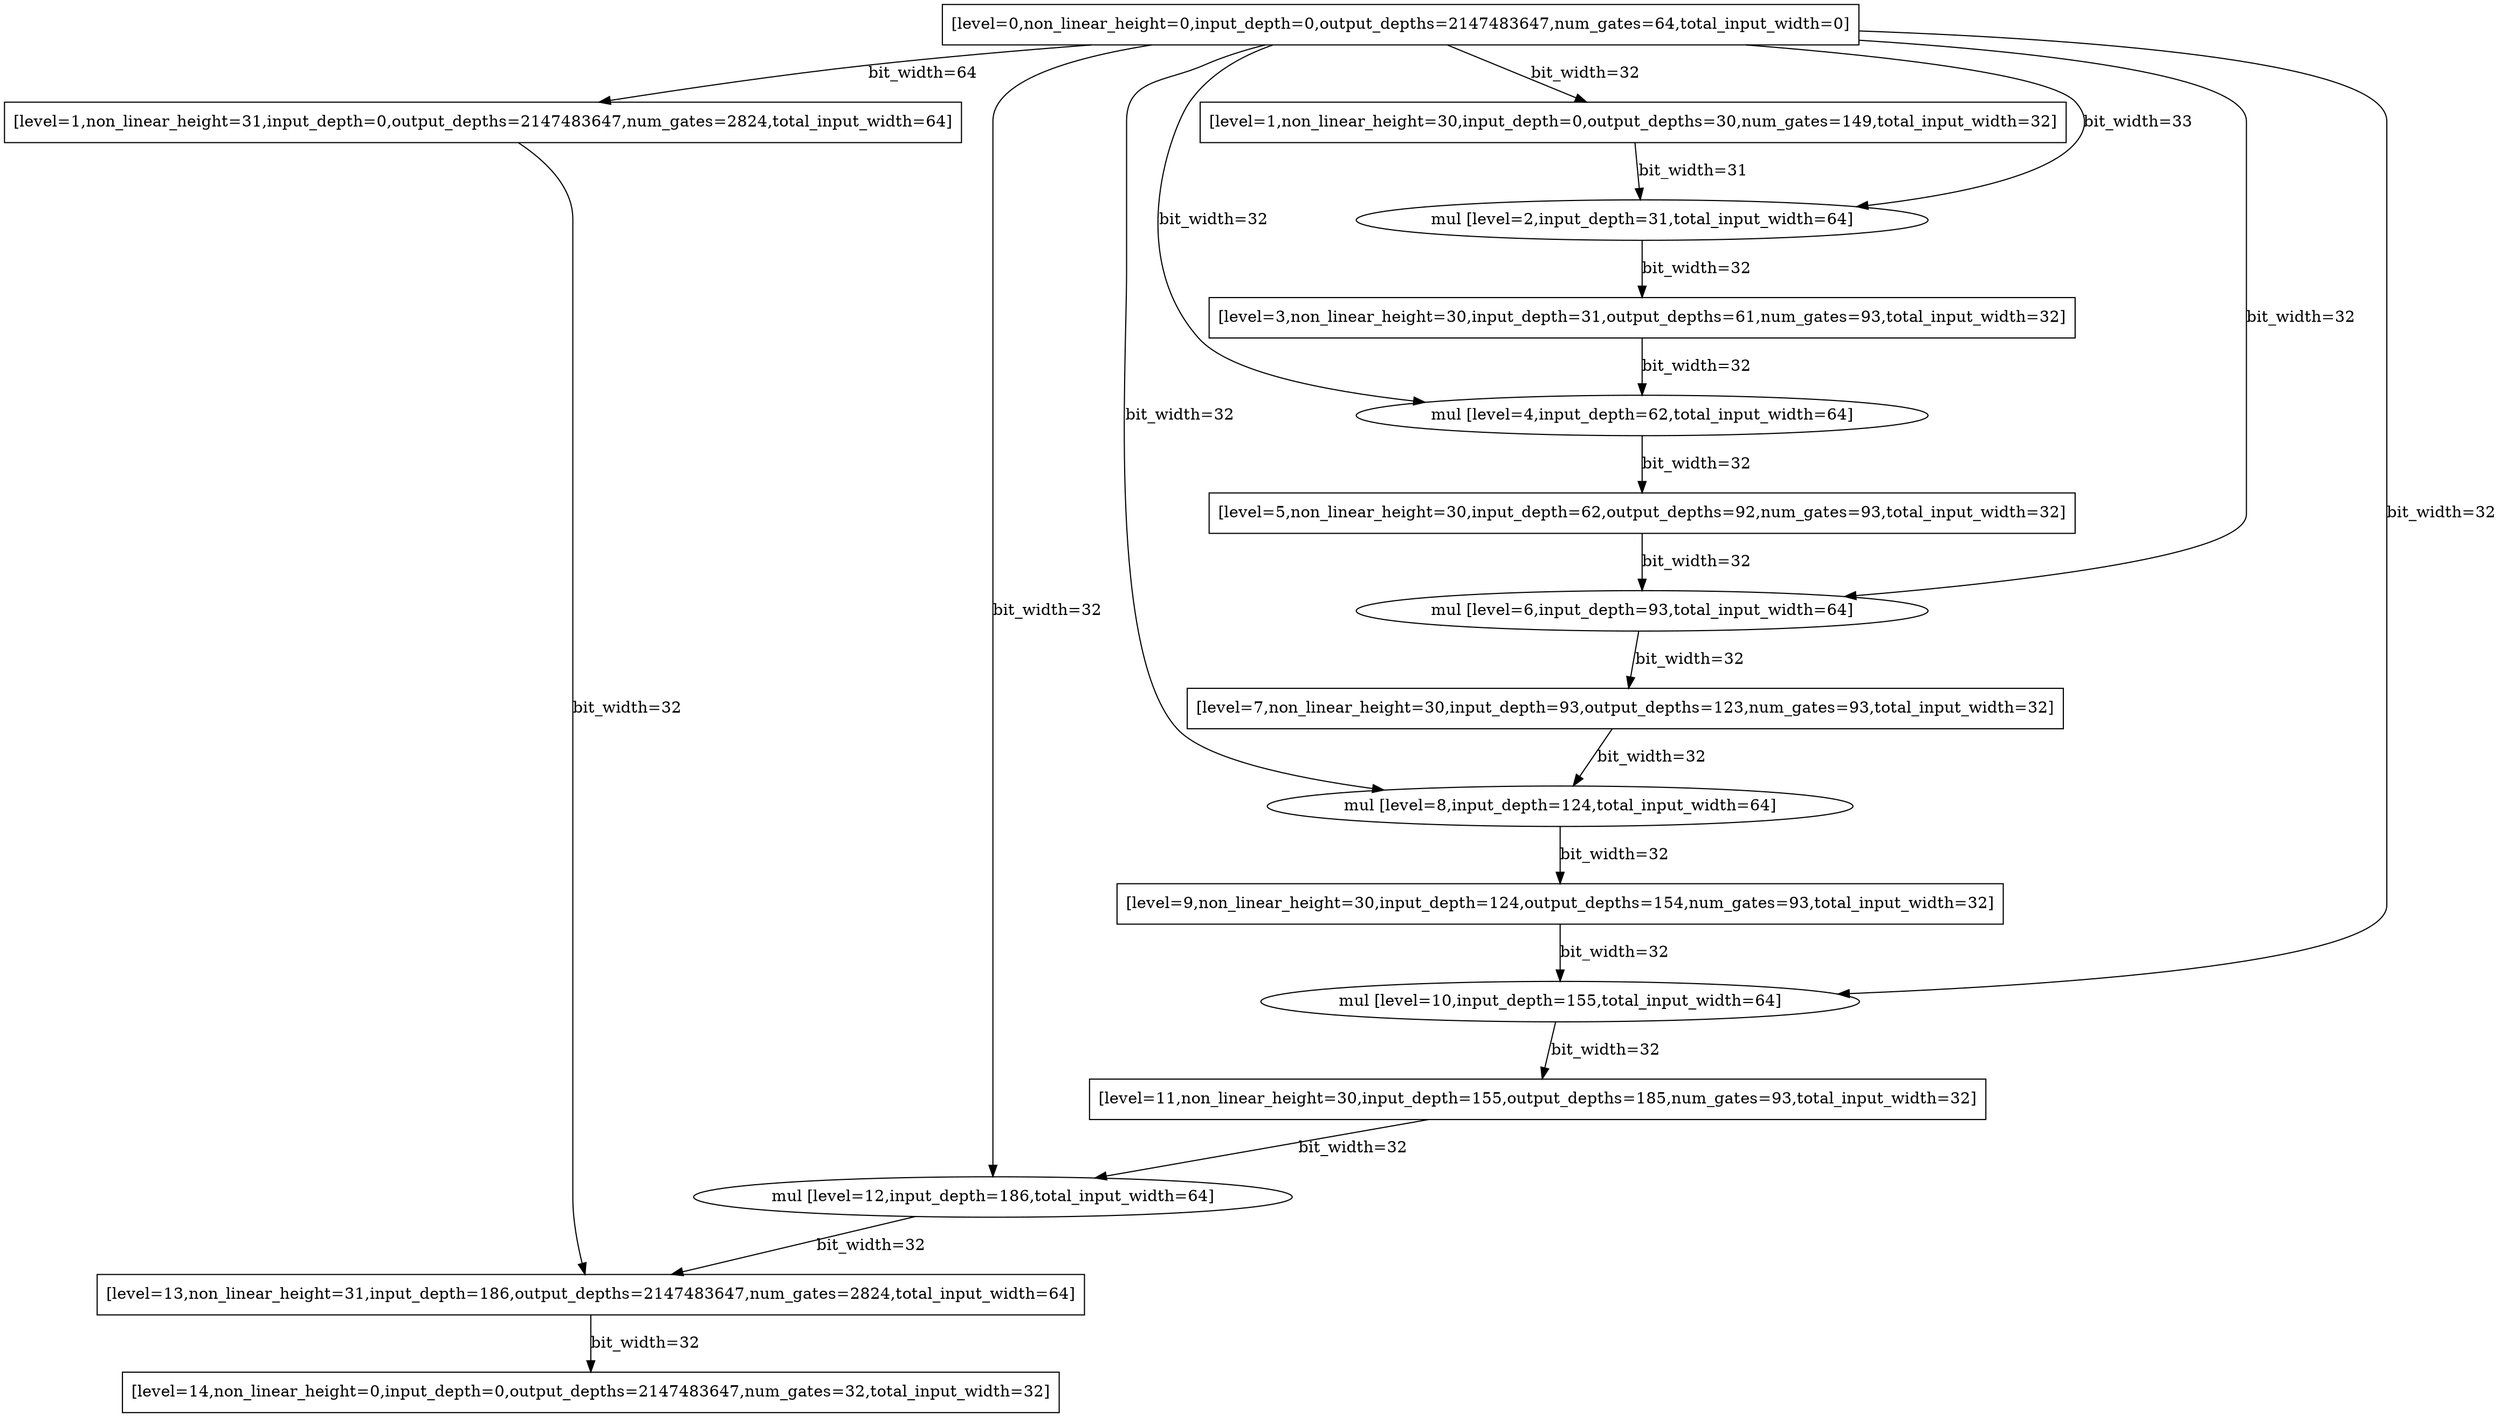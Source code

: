// size-optimized, no-minimization
digraph {
	subgraph level_0 {
		rank=same;
		"root" [label="[level=0,non_linear_height=0,input_depth=0,output_depths=2147483647,num_gates=64,total_input_width=0]" shape=box input_depth=0 output_depths="2147483647" non_linear_height=0 num_non_linear_gates=0 total_input_width=0];
	}
	subgraph level_1 {
		rank=same;
		"3" [label="[level=1,non_linear_height=30,input_depth=0,output_depths=30,num_gates=149,total_input_width=32]" shape=box input_depth=0 output_depths="30" non_linear_height=30 num_non_linear_gates=30 total_input_width=32];
		"2" [label="[level=1,non_linear_height=31,input_depth=0,output_depths=2147483647,num_gates=2824,total_input_width=64]" shape=box input_depth=0 output_depths="2147483647" non_linear_height=31 num_non_linear_gates=993 total_input_width=64];
	}
	"root" -> "3" [label="bit_width=32" bit_width=32 input_gates="0:1,1:1,2:1,3:1,4:1,5:1,6:1,7:1,8:1,9:1,10:1,11:1,12:1,13:1,14:1,15:1,16:1,17:1,18:1,19:1,20:1,21:1,22:1,23:1,24:1,25:1,26:1,27:1,28:1,29:1,30:1,31:1"];
	"root" -> "2" [label="bit_width=64" bit_width=64 input_gates="32:1,33:1,0:1,17:1,34:1,35:1,36:1,19:1,3:1,37:1,38:1,39:1,40:1,41:1,42:1,43:1,5:1,30:1,29:1,8:1,6:1,7:1,44:1,45:1,25:1,26:1,24:1,9:1,46:1,23:1,16:1,47:1,10:1,48:1,31:1,12:1,14:1,49:1,13:1,50:1,51:1,11:1,52:1,53:1,20:1,54:1,15:1,55:1,56:1,57:1,21:1,27:1,58:1,1:1,4:1,18:1,59:1,28:1,60:1,2:1,61:1,62:1,22:1,63:1"];
	subgraph level_2 {
		rank=same;
		"4" [label="mul [level=2,input_depth=31,total_input_width=64]" call_id="0" func_name="mul" gate_depth=31 total_input_width=64];
	}
	"root" -> "4" [label="bit_width=33" bit_width=33 input_gates="47:1,33:1,34:1,35:1,49:1,37:1,38:1,39:1,40:1,41:1,42:1,63:1,59:1,51:1,62:1,61:1,50:1,44:1,45:1,58:1,32:1,54:1,16:1,53:1,55:1,60:1,52:1,36:1,56:1,57:1,43:1,48:1,46:1"];
	"3" -> "4" [label="bit_width=31" bit_width=31 input_gates="64:1,65:1,66:1,67:1,68:1,69:1,70:1,71:1,72:1,73:1,74:1,75:1,76:1,77:1,78:1,79:1,80:1,81:1,82:1,83:1,84:1,85:1,86:1,87:1,88:1,89:1,90:1,91:1,92:1,93:1,94:1"];
	subgraph level_3 {
		rank=same;
		"5" [label="[level=3,non_linear_height=30,input_depth=31,output_depths=61,num_gates=93,total_input_width=32]" shape=box input_depth=31 output_depths="61" non_linear_height=30 num_non_linear_gates=30 total_input_width=32];
	}
	"4" -> "5" [label="bit_width=32" bit_width=32 input_gates="95:1,96:1,97:1,98:1,99:1,100:1,101:1,102:1,103:1,104:1,105:1,106:1,107:1,108:1,109:1,110:1,111:1,112:1,113:1,114:1,115:1,116:1,117:1,118:1,119:1,120:1,121:1,122:1,123:1,124:1,125:1,126:1"];
	subgraph level_4 {
		rank=same;
		"6" [label="mul [level=4,input_depth=62,total_input_width=64]" call_id="1" func_name="mul" gate_depth=62 total_input_width=64];
	}
	"root" -> "6" [label="bit_width=32" bit_width=32 input_gates="29:1,28:1,27:1,26:1,25:1,24:1,22:1,21:1,20:1,19:1,23:1,16:1,15:1,31:1,12:1,14:1,13:1,11:1,10:1,9:1,8:1,30:1,5:1,3:1,2:1,18:1,4:1,1:1,17:1,0:1,7:1,6:1"];
	"5" -> "6" [label="bit_width=32" bit_width=32 input_gates="127:1,128:1,129:1,130:1,131:1,132:1,133:1,134:1,135:1,136:1,137:1,138:1,139:1,140:1,141:1,142:1,143:1,144:1,145:1,146:1,147:1,148:1,149:1,150:1,151:1,152:1,153:1,154:1,155:1,156:1,157:1,158:1"];
	subgraph level_5 {
		rank=same;
		"7" [label="[level=5,non_linear_height=30,input_depth=62,output_depths=92,num_gates=93,total_input_width=32]" shape=box input_depth=62 output_depths="92" non_linear_height=30 num_non_linear_gates=30 total_input_width=32];
	}
	"6" -> "7" [label="bit_width=32" bit_width=32 input_gates="159:1,160:1,161:1,162:1,163:1,164:1,165:1,166:1,167:1,168:1,169:1,170:1,171:1,172:1,173:1,174:1,175:1,176:1,177:1,178:1,179:1,180:1,181:1,182:1,183:1,184:1,185:1,186:1,187:1,188:1,189:1,190:1"];
	subgraph level_6 {
		rank=same;
		"8" [label="mul [level=6,input_depth=93,total_input_width=64]" call_id="2" func_name="mul" gate_depth=93 total_input_width=64];
	}
	"root" -> "8" [label="bit_width=32" bit_width=32 input_gates="28:1,27:1,26:1,25:1,24:1,22:1,21:1,20:1,19:1,23:1,16:1,15:1,14:1,13:1,31:1,12:1,11:1,10:1,9:1,8:1,7:1,6:1,30:1,5:1,3:1,2:1,18:1,4:1,1:1,17:1,0:1,29:1"];
	"7" -> "8" [label="bit_width=32" bit_width=32 input_gates="191:1,192:1,193:1,194:1,195:1,196:1,197:1,198:1,199:1,200:1,201:1,202:1,203:1,204:1,205:1,206:1,207:1,208:1,209:1,210:1,211:1,212:1,213:1,214:1,215:1,216:1,217:1,218:1,219:1,220:1,221:1,222:1"];
	subgraph level_7 {
		rank=same;
		"9" [label="[level=7,non_linear_height=30,input_depth=93,output_depths=123,num_gates=93,total_input_width=32]" shape=box input_depth=93 output_depths="123" non_linear_height=30 num_non_linear_gates=30 total_input_width=32];
	}
	"8" -> "9" [label="bit_width=32" bit_width=32 input_gates="223:1,224:1,225:1,226:1,227:1,228:1,229:1,230:1,231:1,232:1,233:1,234:1,235:1,236:1,237:1,238:1,239:1,240:1,241:1,242:1,243:1,244:1,245:1,246:1,247:1,248:1,249:1,250:1,251:1,252:1,253:1,254:1"];
	subgraph level_8 {
		rank=same;
		"10" [label="mul [level=8,input_depth=124,total_input_width=64]" call_id="3" func_name="mul" gate_depth=124 total_input_width=64];
	}
	"root" -> "10" [label="bit_width=32" bit_width=32 input_gates="29:1,28:1,27:1,26:1,25:1,24:1,22:1,21:1,20:1,19:1,23:1,16:1,15:1,14:1,13:1,31:1,12:1,11:1,10:1,9:1,8:1,7:1,6:1,30:1,5:1,3:1,2:1,18:1,4:1,1:1,17:1,0:1"];
	"9" -> "10" [label="bit_width=32" bit_width=32 input_gates="255:1,256:1,257:1,258:1,259:1,260:1,261:1,262:1,263:1,264:1,265:1,266:1,267:1,268:1,269:1,270:1,271:1,272:1,273:1,274:1,275:1,276:1,277:1,278:1,279:1,280:1,281:1,282:1,283:1,284:1,285:1,286:1"];
	subgraph level_9 {
		rank=same;
		"11" [label="[level=9,non_linear_height=30,input_depth=124,output_depths=154,num_gates=93,total_input_width=32]" shape=box input_depth=124 output_depths="154" non_linear_height=30 num_non_linear_gates=30 total_input_width=32];
	}
	"10" -> "11" [label="bit_width=32" bit_width=32 input_gates="287:1,288:1,289:1,290:1,291:1,292:1,293:1,294:1,295:1,296:1,297:1,298:1,299:1,300:1,301:1,302:1,303:1,304:1,305:1,306:1,307:1,308:1,309:1,310:1,311:1,312:1,313:1,314:1,315:1,316:1,317:1,318:1"];
	subgraph level_10 {
		rank=same;
		"12" [label="mul [level=10,input_depth=155,total_input_width=64]" call_id="4" func_name="mul" gate_depth=155 total_input_width=64];
	}
	"root" -> "12" [label="bit_width=32" bit_width=32 input_gates="29:1,28:1,27:1,26:1,25:1,24:1,22:1,21:1,20:1,19:1,23:1,16:1,15:1,14:1,13:1,31:1,12:1,11:1,10:1,9:1,8:1,7:1,6:1,3:1,2:1,18:1,4:1,1:1,17:1,0:1,30:1,5:1"];
	"11" -> "12" [label="bit_width=32" bit_width=32 input_gates="319:1,320:1,321:1,322:1,323:1,324:1,325:1,326:1,327:1,328:1,329:1,330:1,331:1,332:1,333:1,334:1,335:1,336:1,337:1,338:1,339:1,340:1,341:1,342:1,343:1,344:1,345:1,346:1,347:1,348:1,349:1,350:1"];
	subgraph level_11 {
		rank=same;
		"13" [label="[level=11,non_linear_height=30,input_depth=155,output_depths=185,num_gates=93,total_input_width=32]" shape=box input_depth=155 output_depths="185" non_linear_height=30 num_non_linear_gates=30 total_input_width=32];
	}
	"12" -> "13" [label="bit_width=32" bit_width=32 input_gates="351:1,352:1,353:1,354:1,355:1,356:1,357:1,358:1,359:1,360:1,361:1,362:1,363:1,364:1,365:1,366:1,367:1,368:1,369:1,370:1,371:1,372:1,373:1,374:1,375:1,376:1,377:1,378:1,379:1,380:1,381:1,382:1"];
	subgraph level_12 {
		rank=same;
		"14" [label="mul [level=12,input_depth=186,total_input_width=64]" call_id="5" func_name="mul" gate_depth=186 total_input_width=64];
	}
	"root" -> "14" [label="bit_width=32" bit_width=32 input_gates="29:1,28:1,27:1,26:1,25:1,24:1,22:1,21:1,20:1,19:1,23:1,16:1,15:1,14:1,13:1,11:1,10:1,9:1,8:1,7:1,6:1,31:1,12:1,30:1,5:1,3:1,18:1,4:1,1:1,17:1,0:1,2:1"];
	"13" -> "14" [label="bit_width=32" bit_width=32 input_gates="383:1,384:1,385:1,386:1,387:1,388:1,389:1,390:1,391:1,392:1,393:1,394:1,395:1,396:1,397:1,398:1,399:1,400:1,401:1,402:1,403:1,404:1,405:1,406:1,407:1,408:1,409:1,410:1,411:1,412:1,413:1,414:1"];
	subgraph level_13 {
		rank=same;
		"15" [label="[level=13,non_linear_height=31,input_depth=186,output_depths=2147483647,num_gates=2824,total_input_width=64]" shape=box input_depth=186 output_depths="2147483647" non_linear_height=31 num_non_linear_gates=993 total_input_width=64];
	}
	"2" -> "15" [label="bit_width=32" bit_width=32 input_gates="415:1,416:1,417:1,418:1,419:1,420:1,421:1,422:1,423:1,424:1,425:1,426:1,427:1,428:1,429:1,430:1,431:1,432:1,433:1,434:1,435:1,436:1,437:1,438:1,439:1,440:1,441:1,442:1,443:1,444:1,445:1,446:1"];
	"14" -> "15" [label="bit_width=32" bit_width=32 input_gates="447:1,448:1,449:1,450:1,451:1,452:1,453:1,454:1,455:1,456:1,457:1,458:1,459:1,460:1,461:1,462:1,463:1,464:1,465:1,466:1,467:1,468:1,469:1,470:1,471:1,472:1,473:1,474:1,475:1,476:1,477:1,478:1"];
	subgraph level_14 {
		rank=same;
		"leaf" [label="[level=14,non_linear_height=0,input_depth=0,output_depths=2147483647,num_gates=32,total_input_width=32]" shape=box input_depth=0 output_depths="2147483647" non_linear_height=0 num_non_linear_gates=0 total_input_width=32];
	}
	"15" -> "leaf" [label="bit_width=32" bit_width=32 input_gates="479:1,480:1,481:1,482:1,483:1,484:1,485:1,486:1,487:1,488:1,489:1,490:1,491:1,492:1,493:1,494:1,495:1,496:1,497:1,498:1,499:1,500:1,501:1,502:1,503:1,504:1,505:1,506:1,507:1,508:1,509:1,510:1"];
}

